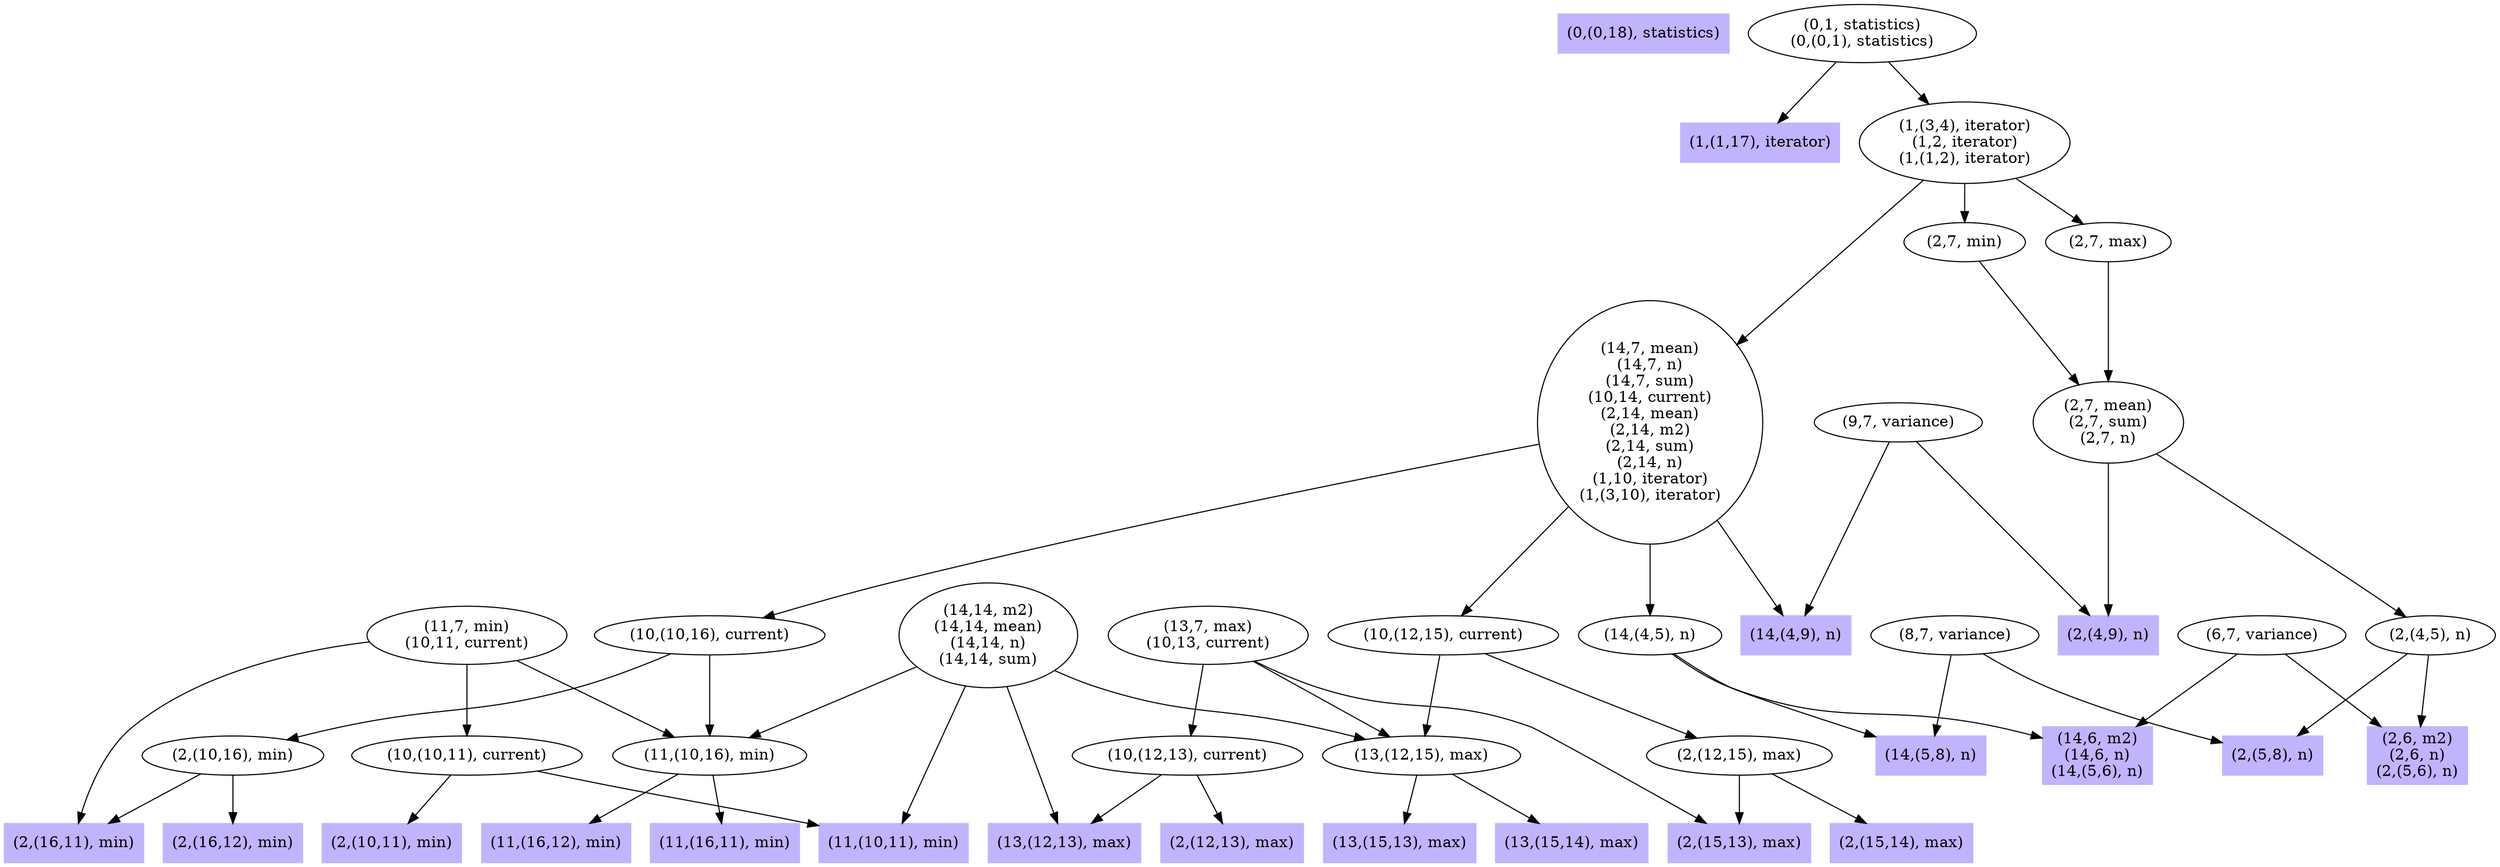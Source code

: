 digraph { 
207 [shape=box,style=filled,color=".7 .3 1.0",label="(0,(0,18), statistics)"];
208 [shape=box,style=filled,color=".7 .3 1.0",label="(1,(1,17), iterator)"];
209 [shape=box,style=filled,color=".7 .3 1.0",label="(2,(16,11), min)"];
210 [shape=box,style=filled,color=".7 .3 1.0",label="(2,(16,12), min)"];
211 [label="(2,(10,16), min)"];
212 [shape=box,style=filled,color=".7 .3 1.0",label="(2,(10,11), min)"];
213 [shape=box,style=filled,color=".7 .3 1.0",label="(2,(15,13), max)"];
214 [shape=box,style=filled,color=".7 .3 1.0",label="(2,(15,14), max)"];
215 [label="(2,(12,15), max)"];
216 [shape=box,style=filled,color=".7 .3 1.0",label="(2,(12,13), max)"];
217 [shape=box,style=filled,color=".7 .3 1.0",label="(11,(16,11), min)"];
218 [shape=box,style=filled,color=".7 .3 1.0",label="(11,(16,12), min)"];
219 [label="(11,(10,16), min)"];
220 [label="(10,(10,16), current)"];
221 [shape=box,style=filled,color=".7 .3 1.0",label="(11,(10,11), min)"];
222 [label="(10,(10,11), current)"];
223 [label="(11,7, min)\n(10,11, current)"];
224 [shape=box,style=filled,color=".7 .3 1.0",label="(13,(15,13), max)"];
225 [shape=box,style=filled,color=".7 .3 1.0",label="(13,(15,14), max)"];
226 [label="(13,(12,15), max)"];
227 [label="(10,(12,15), current)"];
228 [shape=box,style=filled,color=".7 .3 1.0",label="(13,(12,13), max)"];
229 [label="(10,(12,13), current)"];
230 [label="(13,7, max)\n(10,13, current)"];
231 [label="(14,14, m2)\n(14,14, mean)\n(14,14, n)\n(14,14, sum)"];
232 [shape=box,style=filled,color=".7 .3 1.0",label="(14,(4,9), n)"];
233 [shape=box,style=filled,color=".7 .3 1.0",label="(14,(5,8), n)"];
234 [shape=box,style=filled,color=".7 .3 1.0",label="(14,6, m2)\n(14,6, n)\n(14,(5,6), n)"];
235 [label="(14,(4,5), n)"];
236 [label="(14,7, mean)\n(14,7, n)\n(14,7, sum)\n(10,14, current)\n(2,14, mean)\n(2,14, m2)\n(2,14, sum)\n(2,14, n)\n(1,10, iterator)\n(1,(3,10), iterator)"];
237 [shape=box,style=filled,color=".7 .3 1.0",label="(2,(4,9), n)"];
238 [shape=box,style=filled,color=".7 .3 1.0",label="(2,(5,8), n)"];
239 [shape=box,style=filled,color=".7 .3 1.0",label="(2,6, m2)\n(2,6, n)\n(2,(5,6), n)"];
240 [label="(2,(4,5), n)"];
241 [label="(2,7, mean)\n(2,7, sum)\n(2,7, n)"];
242 [label="(2,7, min)"];
243 [label="(2,7, max)"];
244 [label="(9,7, variance)"];
245 [label="(8,7, variance)"];
246 [label="(6,7, variance)"];
247 [label="(1,(3,4), iterator)\n(1,2, iterator)\n(1,(1,2), iterator)"];
248 [label="(0,1, statistics)\n(0,(0,1), statistics)"];
211 -> 209;
211 -> 210;
215 -> 213;
215 -> 214;
219 -> 217;
219 -> 218;
220 -> 211;
220 -> 219;
222 -> 212;
222 -> 221;
223 -> 209;
223 -> 219;
223 -> 222;
226 -> 224;
226 -> 225;
227 -> 215;
227 -> 226;
229 -> 216;
229 -> 228;
230 -> 213;
230 -> 226;
230 -> 229;
231 -> 219;
231 -> 221;
231 -> 226;
231 -> 228;
235 -> 233;
235 -> 234;
236 -> 220;
236 -> 227;
236 -> 232;
236 -> 235;
240 -> 238;
240 -> 239;
241 -> 237;
241 -> 240;
242 -> 241;
243 -> 241;
244 -> 232;
244 -> 237;
245 -> 233;
245 -> 238;
246 -> 234;
246 -> 239;
247 -> 236;
247 -> 242;
247 -> 243;
248 -> 208;
248 -> 247;
}